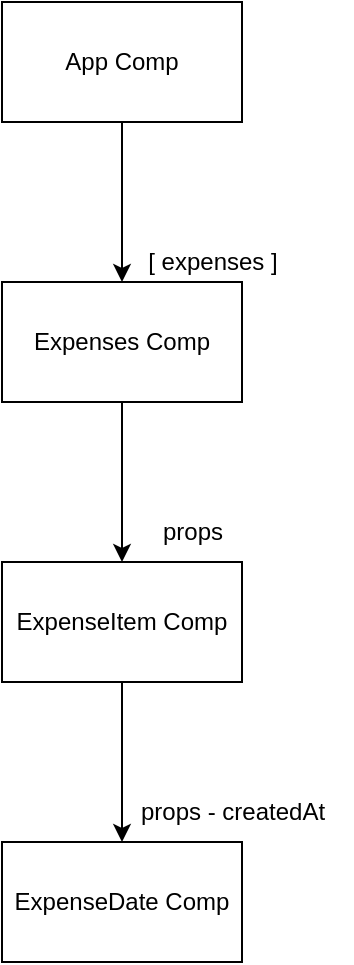 <mxfile version="20.0.3" type="device"><diagram id="5lJrKjplDAM1qnEJhFaR" name="Page-1"><mxGraphModel dx="770" dy="447" grid="1" gridSize="10" guides="1" tooltips="1" connect="1" arrows="1" fold="1" page="1" pageScale="1" pageWidth="850" pageHeight="1100" math="0" shadow="0"><root><mxCell id="0"/><mxCell id="1" parent="0"/><mxCell id="TcSfClaDfUmh1ClMsv_D-3" value="" style="edgeStyle=orthogonalEdgeStyle;rounded=0;orthogonalLoop=1;jettySize=auto;html=1;" edge="1" parent="1" source="TcSfClaDfUmh1ClMsv_D-1" target="TcSfClaDfUmh1ClMsv_D-2"><mxGeometry relative="1" as="geometry"/></mxCell><mxCell id="TcSfClaDfUmh1ClMsv_D-1" value="App Comp" style="rounded=0;whiteSpace=wrap;html=1;" vertex="1" parent="1"><mxGeometry x="365" y="100" width="120" height="60" as="geometry"/></mxCell><mxCell id="TcSfClaDfUmh1ClMsv_D-5" value="" style="edgeStyle=orthogonalEdgeStyle;rounded=0;orthogonalLoop=1;jettySize=auto;html=1;" edge="1" parent="1" source="TcSfClaDfUmh1ClMsv_D-2" target="TcSfClaDfUmh1ClMsv_D-4"><mxGeometry relative="1" as="geometry"/></mxCell><mxCell id="TcSfClaDfUmh1ClMsv_D-2" value="Expenses Comp" style="rounded=0;whiteSpace=wrap;html=1;" vertex="1" parent="1"><mxGeometry x="365" y="240" width="120" height="60" as="geometry"/></mxCell><mxCell id="TcSfClaDfUmh1ClMsv_D-9" value="" style="edgeStyle=orthogonalEdgeStyle;rounded=0;orthogonalLoop=1;jettySize=auto;html=1;" edge="1" parent="1" source="TcSfClaDfUmh1ClMsv_D-4" target="TcSfClaDfUmh1ClMsv_D-8"><mxGeometry relative="1" as="geometry"/></mxCell><mxCell id="TcSfClaDfUmh1ClMsv_D-4" value="ExpenseItem Comp" style="rounded=0;whiteSpace=wrap;html=1;" vertex="1" parent="1"><mxGeometry x="365" y="380" width="120" height="60" as="geometry"/></mxCell><mxCell id="TcSfClaDfUmh1ClMsv_D-6" value="[ expenses ]" style="text;html=1;align=center;verticalAlign=middle;resizable=0;points=[];autosize=1;strokeColor=none;fillColor=none;" vertex="1" parent="1"><mxGeometry x="425" y="215" width="90" height="30" as="geometry"/></mxCell><mxCell id="TcSfClaDfUmh1ClMsv_D-7" value="props" style="text;html=1;align=center;verticalAlign=middle;resizable=0;points=[];autosize=1;strokeColor=none;fillColor=none;" vertex="1" parent="1"><mxGeometry x="435" y="350" width="50" height="30" as="geometry"/></mxCell><mxCell id="TcSfClaDfUmh1ClMsv_D-8" value="ExpenseDate Comp" style="rounded=0;whiteSpace=wrap;html=1;" vertex="1" parent="1"><mxGeometry x="365" y="520" width="120" height="60" as="geometry"/></mxCell><mxCell id="TcSfClaDfUmh1ClMsv_D-10" value="props - createdAt" style="text;html=1;align=center;verticalAlign=middle;resizable=0;points=[];autosize=1;strokeColor=none;fillColor=none;" vertex="1" parent="1"><mxGeometry x="420" y="490" width="120" height="30" as="geometry"/></mxCell></root></mxGraphModel></diagram></mxfile>